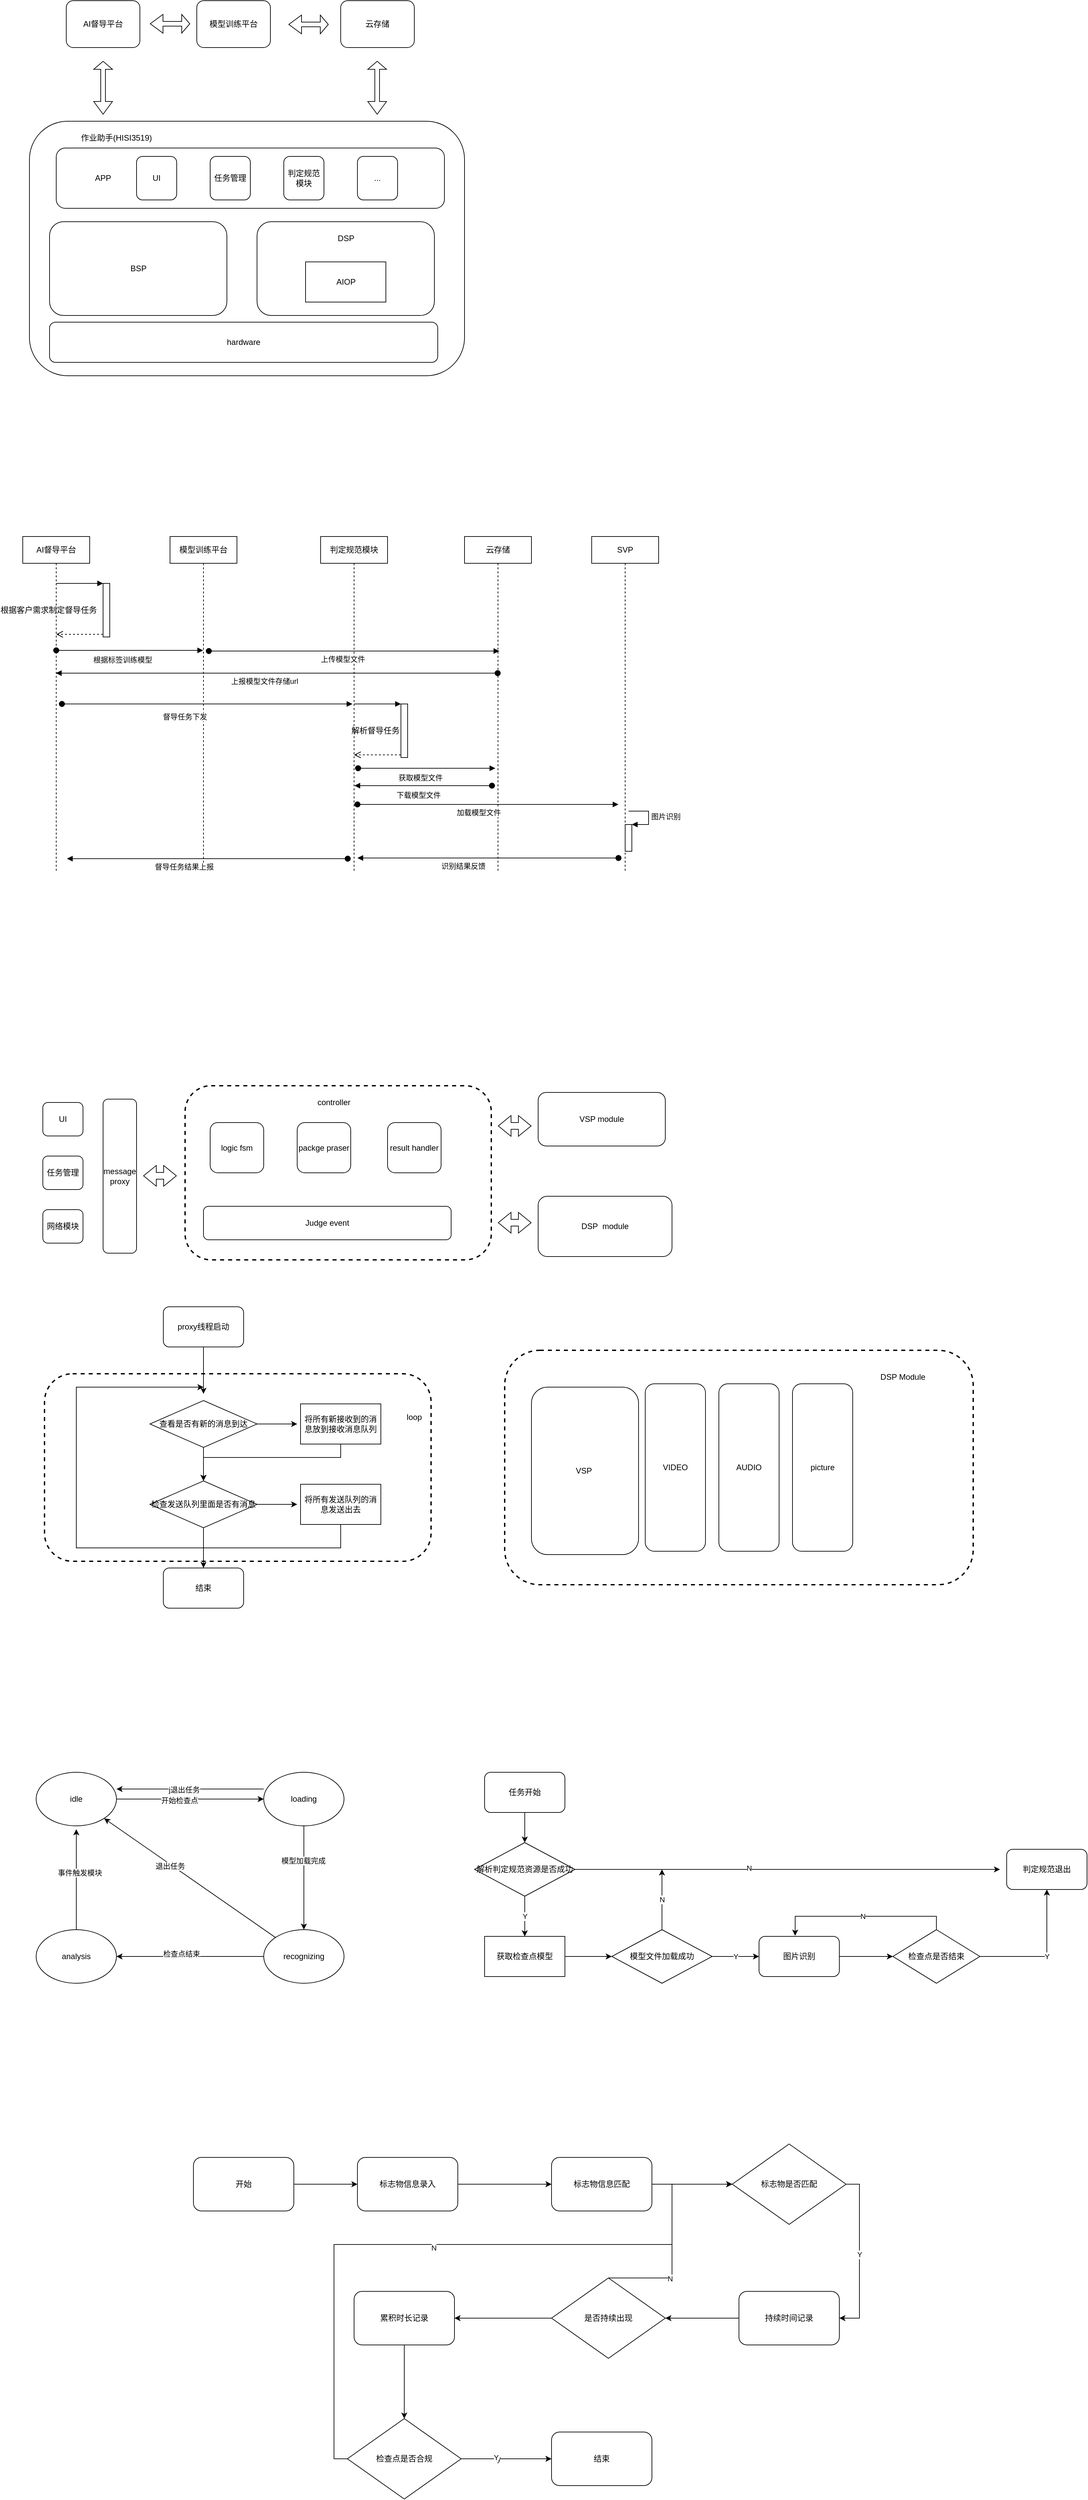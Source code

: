 <mxfile version="18.1.3" type="github">
  <diagram id="fn-jyYxjoKipabtAPzj0" name="第 1 页">
    <mxGraphModel dx="1422" dy="762" grid="1" gridSize="10" guides="1" tooltips="1" connect="1" arrows="1" fold="1" page="1" pageScale="1" pageWidth="1169" pageHeight="827" math="0" shadow="0">
      <root>
        <mxCell id="0" />
        <mxCell id="1" parent="0" />
        <mxCell id="VbN25BKWjVs0Nm1tcTar-116" value="" style="rounded=1;whiteSpace=wrap;html=1;dashed=1;strokeWidth=2;" parent="1" vertex="1">
          <mxGeometry x="122.5" y="2260" width="577.5" height="280" as="geometry" />
        </mxCell>
        <mxCell id="VbN25BKWjVs0Nm1tcTar-2" value="" style="rounded=1;whiteSpace=wrap;html=1;" parent="1" vertex="1">
          <mxGeometry x="100" y="390" width="650" height="380" as="geometry" />
        </mxCell>
        <mxCell id="VbN25BKWjVs0Nm1tcTar-3" value="AI督导平台" style="rounded=1;whiteSpace=wrap;html=1;" parent="1" vertex="1">
          <mxGeometry x="155" y="210" width="110" height="70" as="geometry" />
        </mxCell>
        <mxCell id="VbN25BKWjVs0Nm1tcTar-4" value="" style="rounded=1;whiteSpace=wrap;html=1;" parent="1" vertex="1">
          <mxGeometry x="140" y="430" width="580" height="90" as="geometry" />
        </mxCell>
        <mxCell id="VbN25BKWjVs0Nm1tcTar-5" value="hardware" style="rounded=1;whiteSpace=wrap;html=1;" parent="1" vertex="1">
          <mxGeometry x="130" y="690" width="580" height="60" as="geometry" />
        </mxCell>
        <mxCell id="VbN25BKWjVs0Nm1tcTar-7" value="&lt;br&gt;" style="rounded=1;whiteSpace=wrap;html=1;" parent="1" vertex="1">
          <mxGeometry x="440" y="540" width="265" height="140" as="geometry" />
        </mxCell>
        <mxCell id="VbN25BKWjVs0Nm1tcTar-8" value="作业助手(HISI3519)" style="text;html=1;strokeColor=none;fillColor=none;align=center;verticalAlign=middle;whiteSpace=wrap;rounded=0;" parent="1" vertex="1">
          <mxGeometry x="170" y="400" width="120" height="30" as="geometry" />
        </mxCell>
        <mxCell id="VbN25BKWjVs0Nm1tcTar-9" value="UI" style="rounded=1;whiteSpace=wrap;html=1;" parent="1" vertex="1">
          <mxGeometry x="260" y="442.5" width="60" height="65" as="geometry" />
        </mxCell>
        <mxCell id="VbN25BKWjVs0Nm1tcTar-10" value="APP" style="text;html=1;strokeColor=none;fillColor=none;align=center;verticalAlign=middle;whiteSpace=wrap;rounded=0;" parent="1" vertex="1">
          <mxGeometry x="150" y="460" width="120" height="30" as="geometry" />
        </mxCell>
        <mxCell id="VbN25BKWjVs0Nm1tcTar-11" value="DSP" style="text;html=1;strokeColor=none;fillColor=none;align=center;verticalAlign=middle;whiteSpace=wrap;rounded=0;" parent="1" vertex="1">
          <mxGeometry x="512.5" y="550" width="120" height="30" as="geometry" />
        </mxCell>
        <mxCell id="VbN25BKWjVs0Nm1tcTar-12" value="AIOP" style="rounded=0;whiteSpace=wrap;html=1;" parent="1" vertex="1">
          <mxGeometry x="512.5" y="600" width="120" height="60" as="geometry" />
        </mxCell>
        <mxCell id="VbN25BKWjVs0Nm1tcTar-19" value="" style="endArrow=classic;startArrow=classic;html=1;rounded=0;shape=flexArrow;width=7;endSize=3.67;" parent="1" edge="1">
          <mxGeometry width="50" height="50" relative="1" as="geometry">
            <mxPoint x="210" y="380" as="sourcePoint" />
            <mxPoint x="210" y="300" as="targetPoint" />
          </mxGeometry>
        </mxCell>
        <mxCell id="VbN25BKWjVs0Nm1tcTar-24" value="任务管理" style="rounded=1;whiteSpace=wrap;html=1;" parent="1" vertex="1">
          <mxGeometry x="370" y="442.5" width="60" height="65" as="geometry" />
        </mxCell>
        <mxCell id="VbN25BKWjVs0Nm1tcTar-25" value="判定规范模块" style="rounded=1;whiteSpace=wrap;html=1;" parent="1" vertex="1">
          <mxGeometry x="480" y="442.5" width="60" height="65" as="geometry" />
        </mxCell>
        <mxCell id="VbN25BKWjVs0Nm1tcTar-26" value="..." style="rounded=1;whiteSpace=wrap;html=1;" parent="1" vertex="1">
          <mxGeometry x="590" y="442.5" width="60" height="65" as="geometry" />
        </mxCell>
        <mxCell id="VbN25BKWjVs0Nm1tcTar-27" value="&lt;br&gt;" style="rounded=1;whiteSpace=wrap;html=1;" parent="1" vertex="1">
          <mxGeometry x="130" y="540" width="265" height="140" as="geometry" />
        </mxCell>
        <mxCell id="VbN25BKWjVs0Nm1tcTar-28" value="模型训练平台" style="rounded=1;whiteSpace=wrap;html=1;" parent="1" vertex="1">
          <mxGeometry x="350" y="210" width="110" height="70" as="geometry" />
        </mxCell>
        <mxCell id="VbN25BKWjVs0Nm1tcTar-29" value="云存储" style="rounded=1;whiteSpace=wrap;html=1;" parent="1" vertex="1">
          <mxGeometry x="565" y="210" width="110" height="70" as="geometry" />
        </mxCell>
        <mxCell id="VbN25BKWjVs0Nm1tcTar-30" value="" style="endArrow=classic;startArrow=classic;html=1;rounded=0;shape=flexArrow;width=7;endSize=3.67;" parent="1" edge="1">
          <mxGeometry width="50" height="50" relative="1" as="geometry">
            <mxPoint x="619.5" y="380" as="sourcePoint" />
            <mxPoint x="619.5" y="300" as="targetPoint" />
          </mxGeometry>
        </mxCell>
        <mxCell id="VbN25BKWjVs0Nm1tcTar-31" value="" style="endArrow=classic;startArrow=classic;html=1;rounded=0;shape=flexArrow;width=7;endSize=3.67;" parent="1" edge="1">
          <mxGeometry width="50" height="50" relative="1" as="geometry">
            <mxPoint x="280" y="244.5" as="sourcePoint" />
            <mxPoint x="340" y="244.5" as="targetPoint" />
          </mxGeometry>
        </mxCell>
        <mxCell id="VbN25BKWjVs0Nm1tcTar-32" value="" style="endArrow=classic;startArrow=classic;html=1;rounded=0;shape=flexArrow;width=7;endSize=3.67;" parent="1" edge="1">
          <mxGeometry width="50" height="50" relative="1" as="geometry">
            <mxPoint x="487" y="245.5" as="sourcePoint" />
            <mxPoint x="547" y="245.5" as="targetPoint" />
          </mxGeometry>
        </mxCell>
        <mxCell id="VbN25BKWjVs0Nm1tcTar-33" value="BSP" style="text;html=1;strokeColor=none;fillColor=none;align=center;verticalAlign=middle;whiteSpace=wrap;rounded=0;" parent="1" vertex="1">
          <mxGeometry x="202.5" y="595" width="120" height="30" as="geometry" />
        </mxCell>
        <mxCell id="VbN25BKWjVs0Nm1tcTar-37" value="AI督导平台" style="shape=umlLifeline;perimeter=lifelinePerimeter;whiteSpace=wrap;html=1;container=1;collapsible=0;recursiveResize=0;outlineConnect=0;" parent="1" vertex="1">
          <mxGeometry x="90" y="1010" width="100" height="500" as="geometry" />
        </mxCell>
        <mxCell id="VbN25BKWjVs0Nm1tcTar-38" value="模型训练平台" style="shape=umlLifeline;perimeter=lifelinePerimeter;whiteSpace=wrap;html=1;container=1;collapsible=0;recursiveResize=0;outlineConnect=0;" parent="1" vertex="1">
          <mxGeometry x="310" y="1010" width="100" height="500" as="geometry" />
        </mxCell>
        <mxCell id="VbN25BKWjVs0Nm1tcTar-39" value="判定规范模块" style="shape=umlLifeline;perimeter=lifelinePerimeter;whiteSpace=wrap;html=1;container=1;collapsible=0;recursiveResize=0;outlineConnect=0;" parent="1" vertex="1">
          <mxGeometry x="535" y="1010" width="100" height="500" as="geometry" />
        </mxCell>
        <mxCell id="VbN25BKWjVs0Nm1tcTar-40" value="云存储" style="shape=umlLifeline;perimeter=lifelinePerimeter;whiteSpace=wrap;html=1;container=1;collapsible=0;recursiveResize=0;outlineConnect=0;" parent="1" vertex="1">
          <mxGeometry x="750" y="1010" width="100" height="500" as="geometry" />
        </mxCell>
        <mxCell id="VbN25BKWjVs0Nm1tcTar-41" value="" style="html=1;verticalAlign=bottom;startArrow=oval;startFill=1;endArrow=block;startSize=8;rounded=0;" parent="1" source="VbN25BKWjVs0Nm1tcTar-37" target="VbN25BKWjVs0Nm1tcTar-38" edge="1">
          <mxGeometry x="0.184" y="-40" width="60" relative="1" as="geometry">
            <mxPoint x="140" y="1080" as="sourcePoint" />
            <mxPoint x="200" y="1080" as="targetPoint" />
            <Array as="points">
              <mxPoint x="250" y="1180" />
            </Array>
            <mxPoint as="offset" />
          </mxGeometry>
        </mxCell>
        <mxCell id="VbN25BKWjVs0Nm1tcTar-42" value="根据标签训练模型" style="edgeLabel;html=1;align=center;verticalAlign=middle;resizable=0;points=[];" parent="VbN25BKWjVs0Nm1tcTar-41" vertex="1" connectable="0">
          <mxGeometry x="-0.134" relative="1" as="geometry">
            <mxPoint x="4" y="14" as="offset" />
          </mxGeometry>
        </mxCell>
        <mxCell id="VbN25BKWjVs0Nm1tcTar-50" value="根据客户需求制定督导任务&amp;nbsp; &amp;nbsp; &amp;nbsp; &amp;nbsp; &amp;nbsp; &amp;nbsp; &amp;nbsp; &amp;nbsp; &amp;nbsp; &amp;nbsp; &amp;nbsp; &amp;nbsp; &amp;nbsp; &amp;nbsp; &amp;nbsp; &amp;nbsp; &amp;nbsp; &amp;nbsp; &amp;nbsp; &amp;nbsp; &amp;nbsp; &amp;nbsp; &amp;nbsp; &amp;nbsp; &amp;nbsp; &amp;nbsp;&amp;nbsp;" style="html=1;points=[];perimeter=orthogonalPerimeter;" parent="1" vertex="1">
          <mxGeometry x="210" y="1080" width="10" height="80" as="geometry" />
        </mxCell>
        <mxCell id="VbN25BKWjVs0Nm1tcTar-51" value="" style="html=1;verticalAlign=bottom;endArrow=block;entryX=0;entryY=0;rounded=0;" parent="1" target="VbN25BKWjVs0Nm1tcTar-50" edge="1">
          <mxGeometry relative="1" as="geometry">
            <mxPoint x="140" y="1080" as="sourcePoint" />
          </mxGeometry>
        </mxCell>
        <mxCell id="VbN25BKWjVs0Nm1tcTar-52" value="" style="html=1;verticalAlign=bottom;endArrow=open;dashed=1;endSize=8;exitX=0;exitY=0.95;rounded=0;" parent="1" source="VbN25BKWjVs0Nm1tcTar-50" edge="1">
          <mxGeometry x="-0.143" y="-26" relative="1" as="geometry">
            <mxPoint x="140" y="1156" as="targetPoint" />
            <mxPoint as="offset" />
          </mxGeometry>
        </mxCell>
        <mxCell id="VbN25BKWjVs0Nm1tcTar-53" value="" style="html=1;verticalAlign=bottom;startArrow=oval;startFill=1;endArrow=block;startSize=8;rounded=0;" parent="1" edge="1">
          <mxGeometry x="0.184" y="-40" width="60" relative="1" as="geometry">
            <mxPoint x="368" y="1181" as="sourcePoint" />
            <mxPoint x="802" y="1181" as="targetPoint" />
            <Array as="points">
              <mxPoint x="478.5" y="1181" />
            </Array>
            <mxPoint as="offset" />
          </mxGeometry>
        </mxCell>
        <mxCell id="VbN25BKWjVs0Nm1tcTar-55" value="上传模型文件" style="edgeLabel;html=1;align=center;verticalAlign=middle;resizable=0;points=[];" parent="VbN25BKWjVs0Nm1tcTar-53" vertex="1" connectable="0">
          <mxGeometry x="-0.134" relative="1" as="geometry">
            <mxPoint x="12" y="12" as="offset" />
          </mxGeometry>
        </mxCell>
        <mxCell id="VbN25BKWjVs0Nm1tcTar-57" value="" style="html=1;verticalAlign=bottom;startArrow=oval;startFill=1;endArrow=block;startSize=8;rounded=0;" parent="1" edge="1">
          <mxGeometry x="0.184" y="-40" width="60" relative="1" as="geometry">
            <mxPoint x="799.5" y="1214" as="sourcePoint" />
            <mxPoint x="139.5" y="1214" as="targetPoint" />
            <Array as="points">
              <mxPoint x="386.5" y="1214" />
            </Array>
            <mxPoint as="offset" />
          </mxGeometry>
        </mxCell>
        <mxCell id="VbN25BKWjVs0Nm1tcTar-60" value="上报模型文件存储url" style="edgeLabel;html=1;align=center;verticalAlign=middle;resizable=0;points=[];" parent="VbN25BKWjVs0Nm1tcTar-57" vertex="1" connectable="0">
          <mxGeometry x="-0.134" relative="1" as="geometry">
            <mxPoint x="-63" y="12" as="offset" />
          </mxGeometry>
        </mxCell>
        <mxCell id="VbN25BKWjVs0Nm1tcTar-61" value="" style="html=1;verticalAlign=bottom;startArrow=oval;startFill=1;endArrow=block;startSize=8;rounded=0;" parent="1" edge="1">
          <mxGeometry x="0.184" y="-40" width="60" relative="1" as="geometry">
            <mxPoint x="148.5" y="1260" as="sourcePoint" />
            <mxPoint x="582.5" y="1260" as="targetPoint" />
            <Array as="points">
              <mxPoint x="259" y="1260" />
            </Array>
            <mxPoint as="offset" />
          </mxGeometry>
        </mxCell>
        <mxCell id="VbN25BKWjVs0Nm1tcTar-62" value="督导任务下发" style="edgeLabel;html=1;align=center;verticalAlign=middle;resizable=0;points=[];" parent="VbN25BKWjVs0Nm1tcTar-61" vertex="1" connectable="0">
          <mxGeometry x="-0.134" relative="1" as="geometry">
            <mxPoint x="-5" y="19" as="offset" />
          </mxGeometry>
        </mxCell>
        <mxCell id="VbN25BKWjVs0Nm1tcTar-69" value="解析督导任务&amp;nbsp; &amp;nbsp; &amp;nbsp; &amp;nbsp; &amp;nbsp; &amp;nbsp; &amp;nbsp; &amp;nbsp; &amp;nbsp; &amp;nbsp; &amp;nbsp; &amp;nbsp; &amp;nbsp;&amp;nbsp;" style="html=1;points=[];perimeter=orthogonalPerimeter;" parent="1" vertex="1">
          <mxGeometry x="655" y="1260" width="10" height="80" as="geometry" />
        </mxCell>
        <mxCell id="VbN25BKWjVs0Nm1tcTar-70" value="" style="html=1;verticalAlign=bottom;endArrow=block;entryX=0;entryY=0;rounded=0;" parent="1" target="VbN25BKWjVs0Nm1tcTar-69" edge="1">
          <mxGeometry relative="1" as="geometry">
            <mxPoint x="585" y="1260" as="sourcePoint" />
          </mxGeometry>
        </mxCell>
        <mxCell id="VbN25BKWjVs0Nm1tcTar-71" value="" style="html=1;verticalAlign=bottom;endArrow=open;dashed=1;endSize=8;exitX=0;exitY=0.95;rounded=0;" parent="1" source="VbN25BKWjVs0Nm1tcTar-69" edge="1">
          <mxGeometry x="-0.143" y="-26" relative="1" as="geometry">
            <mxPoint x="585" y="1336" as="targetPoint" />
            <mxPoint as="offset" />
          </mxGeometry>
        </mxCell>
        <mxCell id="VbN25BKWjVs0Nm1tcTar-72" value="" style="html=1;verticalAlign=bottom;startArrow=oval;startFill=1;endArrow=block;startSize=8;rounded=0;" parent="1" edge="1">
          <mxGeometry x="0.184" y="-40" width="60" relative="1" as="geometry">
            <mxPoint x="591" y="1356" as="sourcePoint" />
            <mxPoint x="796" y="1356" as="targetPoint" />
            <Array as="points">
              <mxPoint x="701.5" y="1356" />
            </Array>
            <mxPoint as="offset" />
          </mxGeometry>
        </mxCell>
        <mxCell id="VbN25BKWjVs0Nm1tcTar-73" value="获取模型文件" style="edgeLabel;html=1;align=center;verticalAlign=middle;resizable=0;points=[];" parent="VbN25BKWjVs0Nm1tcTar-72" vertex="1" connectable="0">
          <mxGeometry x="-0.134" relative="1" as="geometry">
            <mxPoint x="4" y="14" as="offset" />
          </mxGeometry>
        </mxCell>
        <mxCell id="VbN25BKWjVs0Nm1tcTar-74" value="SVP" style="shape=umlLifeline;perimeter=lifelinePerimeter;whiteSpace=wrap;html=1;container=1;collapsible=0;recursiveResize=0;outlineConnect=0;" parent="1" vertex="1">
          <mxGeometry x="940" y="1010" width="100" height="500" as="geometry" />
        </mxCell>
        <mxCell id="VbN25BKWjVs0Nm1tcTar-79" value="" style="html=1;points=[];perimeter=orthogonalPerimeter;" parent="VbN25BKWjVs0Nm1tcTar-74" vertex="1">
          <mxGeometry x="50" y="430" width="10" height="40" as="geometry" />
        </mxCell>
        <mxCell id="VbN25BKWjVs0Nm1tcTar-80" value="图片识别" style="edgeStyle=orthogonalEdgeStyle;html=1;align=left;spacingLeft=2;endArrow=block;rounded=0;entryX=1;entryY=0;" parent="VbN25BKWjVs0Nm1tcTar-74" target="VbN25BKWjVs0Nm1tcTar-79" edge="1">
          <mxGeometry relative="1" as="geometry">
            <mxPoint x="55" y="410" as="sourcePoint" />
            <Array as="points">
              <mxPoint x="85" y="410" />
            </Array>
          </mxGeometry>
        </mxCell>
        <mxCell id="VbN25BKWjVs0Nm1tcTar-75" value="" style="html=1;verticalAlign=bottom;startArrow=oval;startFill=1;endArrow=block;startSize=8;rounded=0;" parent="1" edge="1">
          <mxGeometry x="0.184" y="-40" width="60" relative="1" as="geometry">
            <mxPoint x="791" y="1382" as="sourcePoint" />
            <mxPoint x="585.5" y="1382" as="targetPoint" />
            <Array as="points">
              <mxPoint x="705.5" y="1382" />
            </Array>
            <mxPoint as="offset" />
          </mxGeometry>
        </mxCell>
        <mxCell id="VbN25BKWjVs0Nm1tcTar-76" value="下载模型文件" style="edgeLabel;html=1;align=center;verticalAlign=middle;resizable=0;points=[];" parent="VbN25BKWjVs0Nm1tcTar-75" vertex="1" connectable="0">
          <mxGeometry x="-0.134" relative="1" as="geometry">
            <mxPoint x="-21" y="14" as="offset" />
          </mxGeometry>
        </mxCell>
        <mxCell id="VbN25BKWjVs0Nm1tcTar-77" value="" style="html=1;verticalAlign=bottom;startArrow=oval;startFill=1;endArrow=block;startSize=8;rounded=0;" parent="1" edge="1">
          <mxGeometry x="0.184" y="-40" width="60" relative="1" as="geometry">
            <mxPoint x="590" y="1410" as="sourcePoint" />
            <mxPoint x="980" y="1410" as="targetPoint" />
            <Array as="points">
              <mxPoint x="700.5" y="1410" />
            </Array>
            <mxPoint as="offset" />
          </mxGeometry>
        </mxCell>
        <mxCell id="VbN25BKWjVs0Nm1tcTar-78" value="加载模型文件" style="edgeLabel;html=1;align=center;verticalAlign=middle;resizable=0;points=[];" parent="VbN25BKWjVs0Nm1tcTar-77" vertex="1" connectable="0">
          <mxGeometry x="-0.134" relative="1" as="geometry">
            <mxPoint x="12" y="12" as="offset" />
          </mxGeometry>
        </mxCell>
        <mxCell id="VbN25BKWjVs0Nm1tcTar-81" value="" style="html=1;verticalAlign=bottom;startArrow=oval;startFill=1;endArrow=block;startSize=8;rounded=0;" parent="1" edge="1">
          <mxGeometry x="0.184" y="-40" width="60" relative="1" as="geometry">
            <mxPoint x="980" y="1490" as="sourcePoint" />
            <mxPoint x="590" y="1490" as="targetPoint" />
            <Array as="points" />
            <mxPoint as="offset" />
          </mxGeometry>
        </mxCell>
        <mxCell id="VbN25BKWjVs0Nm1tcTar-82" value="识别结果反馈" style="edgeLabel;html=1;align=center;verticalAlign=middle;resizable=0;points=[];" parent="VbN25BKWjVs0Nm1tcTar-81" vertex="1" connectable="0">
          <mxGeometry x="-0.134" relative="1" as="geometry">
            <mxPoint x="-63" y="12" as="offset" />
          </mxGeometry>
        </mxCell>
        <mxCell id="VbN25BKWjVs0Nm1tcTar-83" value="" style="html=1;verticalAlign=bottom;startArrow=oval;startFill=1;endArrow=block;startSize=8;rounded=0;" parent="1" edge="1">
          <mxGeometry x="0.184" y="-40" width="60" relative="1" as="geometry">
            <mxPoint x="575.5" y="1491" as="sourcePoint" />
            <mxPoint x="156" y="1491" as="targetPoint" />
            <Array as="points" />
            <mxPoint as="offset" />
          </mxGeometry>
        </mxCell>
        <mxCell id="VbN25BKWjVs0Nm1tcTar-84" value="督导任务结果上报" style="edgeLabel;html=1;align=center;verticalAlign=middle;resizable=0;points=[];" parent="VbN25BKWjVs0Nm1tcTar-83" vertex="1" connectable="0">
          <mxGeometry x="-0.134" relative="1" as="geometry">
            <mxPoint x="-63" y="12" as="offset" />
          </mxGeometry>
        </mxCell>
        <mxCell id="VbN25BKWjVs0Nm1tcTar-86" value="" style="rounded=1;whiteSpace=wrap;html=1;dashed=1;strokeWidth=2;" parent="1" vertex="1">
          <mxGeometry x="332.5" y="1830" width="457.5" height="260" as="geometry" />
        </mxCell>
        <mxCell id="VbN25BKWjVs0Nm1tcTar-87" value="VSP module" style="rounded=1;whiteSpace=wrap;html=1;" parent="1" vertex="1">
          <mxGeometry x="860" y="1840" width="190" height="80" as="geometry" />
        </mxCell>
        <mxCell id="VbN25BKWjVs0Nm1tcTar-88" value="DSP&amp;nbsp; module" style="rounded=1;whiteSpace=wrap;html=1;" parent="1" vertex="1">
          <mxGeometry x="860" y="1995" width="200" height="90" as="geometry" />
        </mxCell>
        <mxCell id="VbN25BKWjVs0Nm1tcTar-90" value="UI" style="rounded=1;whiteSpace=wrap;html=1;" parent="1" vertex="1">
          <mxGeometry x="120" y="1855" width="60" height="50" as="geometry" />
        </mxCell>
        <mxCell id="VbN25BKWjVs0Nm1tcTar-91" value="任务管理" style="rounded=1;whiteSpace=wrap;html=1;" parent="1" vertex="1">
          <mxGeometry x="120" y="1935" width="60" height="50" as="geometry" />
        </mxCell>
        <mxCell id="VbN25BKWjVs0Nm1tcTar-92" value="网络模块" style="rounded=1;whiteSpace=wrap;html=1;" parent="1" vertex="1">
          <mxGeometry x="120" y="2015" width="60" height="50" as="geometry" />
        </mxCell>
        <mxCell id="VbN25BKWjVs0Nm1tcTar-93" value="message proxy" style="rounded=1;whiteSpace=wrap;html=1;" parent="1" vertex="1">
          <mxGeometry x="210" y="1850" width="50" height="230" as="geometry" />
        </mxCell>
        <mxCell id="VbN25BKWjVs0Nm1tcTar-94" value="controller" style="text;html=1;strokeColor=none;fillColor=none;align=center;verticalAlign=middle;whiteSpace=wrap;rounded=0;dashed=1;" parent="1" vertex="1">
          <mxGeometry x="525" y="1840" width="60" height="30" as="geometry" />
        </mxCell>
        <mxCell id="VbN25BKWjVs0Nm1tcTar-95" value="logic fsm" style="rounded=1;whiteSpace=wrap;html=1;" parent="1" vertex="1">
          <mxGeometry x="370" y="1885" width="80" height="75" as="geometry" />
        </mxCell>
        <mxCell id="VbN25BKWjVs0Nm1tcTar-98" value="Judge event" style="rounded=1;whiteSpace=wrap;html=1;" parent="1" vertex="1">
          <mxGeometry x="360" y="2010" width="370" height="50" as="geometry" />
        </mxCell>
        <mxCell id="VbN25BKWjVs0Nm1tcTar-99" value="packge praser" style="rounded=1;whiteSpace=wrap;html=1;" parent="1" vertex="1">
          <mxGeometry x="500" y="1885" width="80" height="75" as="geometry" />
        </mxCell>
        <mxCell id="VbN25BKWjVs0Nm1tcTar-100" value="result handler" style="rounded=1;whiteSpace=wrap;html=1;" parent="1" vertex="1">
          <mxGeometry x="635" y="1885" width="80" height="75" as="geometry" />
        </mxCell>
        <mxCell id="VbN25BKWjVs0Nm1tcTar-104" value="" style="shape=flexArrow;endArrow=classic;startArrow=classic;html=1;rounded=0;" parent="1" edge="1">
          <mxGeometry width="100" height="100" relative="1" as="geometry">
            <mxPoint x="270" y="1964.5" as="sourcePoint" />
            <mxPoint x="320" y="1964.5" as="targetPoint" />
          </mxGeometry>
        </mxCell>
        <mxCell id="VbN25BKWjVs0Nm1tcTar-105" value="" style="shape=flexArrow;endArrow=classic;startArrow=classic;html=1;rounded=0;" parent="1" edge="1">
          <mxGeometry width="100" height="100" relative="1" as="geometry">
            <mxPoint x="800" y="1890" as="sourcePoint" />
            <mxPoint x="850" y="1890" as="targetPoint" />
          </mxGeometry>
        </mxCell>
        <mxCell id="VbN25BKWjVs0Nm1tcTar-107" value="" style="shape=flexArrow;endArrow=classic;startArrow=classic;html=1;rounded=0;" parent="1" edge="1">
          <mxGeometry width="100" height="100" relative="1" as="geometry">
            <mxPoint x="800" y="2034.5" as="sourcePoint" />
            <mxPoint x="850" y="2034.5" as="targetPoint" />
          </mxGeometry>
        </mxCell>
        <mxCell id="VbN25BKWjVs0Nm1tcTar-119" style="edgeStyle=orthogonalEdgeStyle;rounded=0;orthogonalLoop=1;jettySize=auto;html=1;exitX=0.5;exitY=1;exitDx=0;exitDy=0;" parent="1" source="VbN25BKWjVs0Nm1tcTar-110" edge="1">
          <mxGeometry relative="1" as="geometry">
            <mxPoint x="360" y="2290" as="targetPoint" />
          </mxGeometry>
        </mxCell>
        <mxCell id="VbN25BKWjVs0Nm1tcTar-110" value="proxy线程启动" style="rounded=1;whiteSpace=wrap;html=1;strokeWidth=1;" parent="1" vertex="1">
          <mxGeometry x="300" y="2160" width="120" height="60" as="geometry" />
        </mxCell>
        <mxCell id="VbN25BKWjVs0Nm1tcTar-121" style="edgeStyle=orthogonalEdgeStyle;rounded=0;orthogonalLoop=1;jettySize=auto;html=1;entryX=0.5;entryY=0;entryDx=0;entryDy=0;" parent="1" source="VbN25BKWjVs0Nm1tcTar-111" target="VbN25BKWjVs0Nm1tcTar-114" edge="1">
          <mxGeometry relative="1" as="geometry" />
        </mxCell>
        <mxCell id="VbN25BKWjVs0Nm1tcTar-122" style="edgeStyle=orthogonalEdgeStyle;rounded=0;orthogonalLoop=1;jettySize=auto;html=1;exitX=1;exitY=0.5;exitDx=0;exitDy=0;" parent="1" source="VbN25BKWjVs0Nm1tcTar-111" edge="1">
          <mxGeometry relative="1" as="geometry">
            <mxPoint x="500" y="2335" as="targetPoint" />
          </mxGeometry>
        </mxCell>
        <mxCell id="VbN25BKWjVs0Nm1tcTar-111" value="查看是否有新的消息到达" style="rhombus;whiteSpace=wrap;html=1;strokeWidth=1;" parent="1" vertex="1">
          <mxGeometry x="280" y="2300" width="160" height="70" as="geometry" />
        </mxCell>
        <mxCell id="VbN25BKWjVs0Nm1tcTar-125" style="edgeStyle=orthogonalEdgeStyle;rounded=0;orthogonalLoop=1;jettySize=auto;html=1;exitX=0.5;exitY=1;exitDx=0;exitDy=0;" parent="1" source="VbN25BKWjVs0Nm1tcTar-112" edge="1">
          <mxGeometry relative="1" as="geometry">
            <mxPoint x="360" y="2420" as="targetPoint" />
            <Array as="points">
              <mxPoint x="565" y="2385" />
              <mxPoint x="360" y="2385" />
            </Array>
          </mxGeometry>
        </mxCell>
        <mxCell id="VbN25BKWjVs0Nm1tcTar-112" value="将所有新接收到的消息放到接收消息队列" style="rounded=0;whiteSpace=wrap;html=1;strokeWidth=1;" parent="1" vertex="1">
          <mxGeometry x="505" y="2305" width="120" height="60" as="geometry" />
        </mxCell>
        <mxCell id="VbN25BKWjVs0Nm1tcTar-123" style="edgeStyle=orthogonalEdgeStyle;rounded=0;orthogonalLoop=1;jettySize=auto;html=1;exitX=1;exitY=0.5;exitDx=0;exitDy=0;" parent="1" source="VbN25BKWjVs0Nm1tcTar-114" edge="1">
          <mxGeometry relative="1" as="geometry">
            <mxPoint x="500" y="2455" as="targetPoint" />
          </mxGeometry>
        </mxCell>
        <mxCell id="VbN25BKWjVs0Nm1tcTar-128" style="edgeStyle=orthogonalEdgeStyle;rounded=0;orthogonalLoop=1;jettySize=auto;html=1;exitX=0.5;exitY=1;exitDx=0;exitDy=0;" parent="1" source="VbN25BKWjVs0Nm1tcTar-114" edge="1">
          <mxGeometry relative="1" as="geometry">
            <mxPoint x="360" y="2280" as="targetPoint" />
            <Array as="points">
              <mxPoint x="360" y="2520" />
              <mxPoint x="170" y="2520" />
              <mxPoint x="170" y="2280" />
            </Array>
          </mxGeometry>
        </mxCell>
        <mxCell id="VbN25BKWjVs0Nm1tcTar-114" value="检查发送队列里面是否有消息" style="rhombus;whiteSpace=wrap;html=1;strokeWidth=1;" parent="1" vertex="1">
          <mxGeometry x="280" y="2420" width="160" height="70" as="geometry" />
        </mxCell>
        <mxCell id="VbN25BKWjVs0Nm1tcTar-127" style="edgeStyle=orthogonalEdgeStyle;rounded=0;orthogonalLoop=1;jettySize=auto;html=1;exitX=0.5;exitY=1;exitDx=0;exitDy=0;" parent="1" source="VbN25BKWjVs0Nm1tcTar-115" edge="1">
          <mxGeometry relative="1" as="geometry">
            <mxPoint x="360" y="2550" as="targetPoint" />
            <Array as="points">
              <mxPoint x="565" y="2520" />
              <mxPoint x="360" y="2520" />
            </Array>
          </mxGeometry>
        </mxCell>
        <mxCell id="VbN25BKWjVs0Nm1tcTar-115" value="将所有发送队列的消息发送出去" style="rounded=0;whiteSpace=wrap;html=1;strokeWidth=1;" parent="1" vertex="1">
          <mxGeometry x="505" y="2425" width="120" height="60" as="geometry" />
        </mxCell>
        <mxCell id="VbN25BKWjVs0Nm1tcTar-117" value="loop" style="text;html=1;strokeColor=none;fillColor=none;align=center;verticalAlign=middle;whiteSpace=wrap;rounded=0;" parent="1" vertex="1">
          <mxGeometry x="645" y="2310" width="60" height="30" as="geometry" />
        </mxCell>
        <mxCell id="VbN25BKWjVs0Nm1tcTar-129" value="结束" style="rounded=1;whiteSpace=wrap;html=1;strokeWidth=1;" parent="1" vertex="1">
          <mxGeometry x="300" y="2550" width="120" height="60" as="geometry" />
        </mxCell>
        <mxCell id="VbN25BKWjVs0Nm1tcTar-144" style="rounded=0;orthogonalLoop=1;jettySize=auto;html=1;exitX=1;exitY=0.5;exitDx=0;exitDy=0;entryX=0;entryY=0.5;entryDx=0;entryDy=0;elbow=vertical;" parent="1" source="VbN25BKWjVs0Nm1tcTar-130" target="VbN25BKWjVs0Nm1tcTar-131" edge="1">
          <mxGeometry relative="1" as="geometry" />
        </mxCell>
        <mxCell id="VbN25BKWjVs0Nm1tcTar-145" value="开始检查点" style="edgeLabel;html=1;align=center;verticalAlign=middle;resizable=0;points=[];" parent="VbN25BKWjVs0Nm1tcTar-144" vertex="1" connectable="0">
          <mxGeometry x="-0.145" y="-2" relative="1" as="geometry">
            <mxPoint as="offset" />
          </mxGeometry>
        </mxCell>
        <mxCell id="VbN25BKWjVs0Nm1tcTar-130" value="idle" style="ellipse;whiteSpace=wrap;html=1;strokeWidth=1;" parent="1" vertex="1">
          <mxGeometry x="110" y="2855" width="120" height="80" as="geometry" />
        </mxCell>
        <mxCell id="VbN25BKWjVs0Nm1tcTar-141" style="edgeStyle=orthogonalEdgeStyle;curved=1;rounded=0;orthogonalLoop=1;jettySize=auto;html=1;exitX=0.5;exitY=1;exitDx=0;exitDy=0;entryX=0.5;entryY=0;entryDx=0;entryDy=0;elbow=vertical;" parent="1" source="VbN25BKWjVs0Nm1tcTar-131" target="VbN25BKWjVs0Nm1tcTar-132" edge="1">
          <mxGeometry relative="1" as="geometry">
            <Array as="points">
              <mxPoint x="510" y="3010" />
              <mxPoint x="510" y="3010" />
            </Array>
          </mxGeometry>
        </mxCell>
        <mxCell id="VbN25BKWjVs0Nm1tcTar-146" value="模型加载完成" style="edgeLabel;html=1;align=center;verticalAlign=middle;resizable=0;points=[];" parent="VbN25BKWjVs0Nm1tcTar-141" vertex="1" connectable="0">
          <mxGeometry x="-0.329" y="-1" relative="1" as="geometry">
            <mxPoint as="offset" />
          </mxGeometry>
        </mxCell>
        <mxCell id="VbN25BKWjVs0Nm1tcTar-149" style="rounded=0;orthogonalLoop=1;jettySize=auto;html=1;exitX=0;exitY=0.313;exitDx=0;exitDy=0;entryX=1;entryY=0.313;entryDx=0;entryDy=0;elbow=vertical;entryPerimeter=0;exitPerimeter=0;" parent="1" edge="1">
          <mxGeometry relative="1" as="geometry">
            <mxPoint x="450" y="2880.04" as="sourcePoint" />
            <mxPoint x="230" y="2880.04" as="targetPoint" />
            <Array as="points">
              <mxPoint x="380" y="2880" />
            </Array>
          </mxGeometry>
        </mxCell>
        <mxCell id="VbN25BKWjVs0Nm1tcTar-150" value="j退出任务" style="edgeLabel;html=1;align=center;verticalAlign=middle;resizable=0;points=[];" parent="VbN25BKWjVs0Nm1tcTar-149" vertex="1" connectable="0">
          <mxGeometry x="0.082" y="1" relative="1" as="geometry">
            <mxPoint as="offset" />
          </mxGeometry>
        </mxCell>
        <mxCell id="VbN25BKWjVs0Nm1tcTar-131" value="loading" style="ellipse;whiteSpace=wrap;html=1;strokeWidth=1;" parent="1" vertex="1">
          <mxGeometry x="450" y="2855" width="120" height="80" as="geometry" />
        </mxCell>
        <mxCell id="VbN25BKWjVs0Nm1tcTar-142" style="edgeStyle=orthogonalEdgeStyle;curved=1;rounded=0;orthogonalLoop=1;jettySize=auto;html=1;exitX=0;exitY=0.5;exitDx=0;exitDy=0;entryX=1;entryY=0.5;entryDx=0;entryDy=0;elbow=vertical;" parent="1" source="VbN25BKWjVs0Nm1tcTar-132" target="VbN25BKWjVs0Nm1tcTar-133" edge="1">
          <mxGeometry relative="1" as="geometry" />
        </mxCell>
        <mxCell id="VbN25BKWjVs0Nm1tcTar-147" value="检查点结束" style="edgeLabel;html=1;align=center;verticalAlign=middle;resizable=0;points=[];" parent="VbN25BKWjVs0Nm1tcTar-142" vertex="1" connectable="0">
          <mxGeometry x="0.118" y="-4" relative="1" as="geometry">
            <mxPoint as="offset" />
          </mxGeometry>
        </mxCell>
        <mxCell id="VbN25BKWjVs0Nm1tcTar-151" style="edgeStyle=none;rounded=0;orthogonalLoop=1;jettySize=auto;html=1;exitX=0;exitY=0;exitDx=0;exitDy=0;elbow=vertical;" parent="1" source="VbN25BKWjVs0Nm1tcTar-132" target="VbN25BKWjVs0Nm1tcTar-130" edge="1">
          <mxGeometry relative="1" as="geometry" />
        </mxCell>
        <mxCell id="VbN25BKWjVs0Nm1tcTar-152" value="退出任务" style="edgeLabel;html=1;align=center;verticalAlign=middle;resizable=0;points=[];" parent="VbN25BKWjVs0Nm1tcTar-151" vertex="1" connectable="0">
          <mxGeometry x="0.221" y="2" relative="1" as="geometry">
            <mxPoint as="offset" />
          </mxGeometry>
        </mxCell>
        <mxCell id="VbN25BKWjVs0Nm1tcTar-132" value="recognizing" style="ellipse;whiteSpace=wrap;html=1;strokeWidth=1;" parent="1" vertex="1">
          <mxGeometry x="450" y="3090" width="120" height="80" as="geometry" />
        </mxCell>
        <mxCell id="VbN25BKWjVs0Nm1tcTar-143" style="edgeStyle=orthogonalEdgeStyle;curved=1;rounded=0;orthogonalLoop=1;jettySize=auto;html=1;exitX=0.5;exitY=0;exitDx=0;exitDy=0;elbow=vertical;" parent="1" source="VbN25BKWjVs0Nm1tcTar-133" edge="1">
          <mxGeometry relative="1" as="geometry">
            <mxPoint x="170" y="2940" as="targetPoint" />
            <Array as="points">
              <mxPoint x="170" y="3010" />
              <mxPoint x="170" y="3010" />
            </Array>
          </mxGeometry>
        </mxCell>
        <mxCell id="VbN25BKWjVs0Nm1tcTar-148" value="事件触发模块" style="edgeLabel;html=1;align=center;verticalAlign=middle;resizable=0;points=[];" parent="VbN25BKWjVs0Nm1tcTar-143" vertex="1" connectable="0">
          <mxGeometry x="0.133" y="-5" relative="1" as="geometry">
            <mxPoint as="offset" />
          </mxGeometry>
        </mxCell>
        <mxCell id="VbN25BKWjVs0Nm1tcTar-133" value="analysis" style="ellipse;whiteSpace=wrap;html=1;strokeWidth=1;" parent="1" vertex="1">
          <mxGeometry x="110" y="3090" width="120" height="80" as="geometry" />
        </mxCell>
        <mxCell id="VbN25BKWjVs0Nm1tcTar-155" style="edgeStyle=none;rounded=0;orthogonalLoop=1;jettySize=auto;html=1;exitX=0.5;exitY=1;exitDx=0;exitDy=0;entryX=0.5;entryY=0;entryDx=0;entryDy=0;elbow=vertical;" parent="1" source="VbN25BKWjVs0Nm1tcTar-153" target="VbN25BKWjVs0Nm1tcTar-154" edge="1">
          <mxGeometry relative="1" as="geometry" />
        </mxCell>
        <mxCell id="VbN25BKWjVs0Nm1tcTar-153" value="任务开始" style="rounded=1;whiteSpace=wrap;html=1;strokeWidth=1;" parent="1" vertex="1">
          <mxGeometry x="780" y="2855" width="120" height="60" as="geometry" />
        </mxCell>
        <mxCell id="VbN25BKWjVs0Nm1tcTar-158" value="Y" style="edgeStyle=none;rounded=0;orthogonalLoop=1;jettySize=auto;html=1;exitX=0.5;exitY=1;exitDx=0;exitDy=0;entryX=0.5;entryY=0;entryDx=0;entryDy=0;elbow=vertical;" parent="1" source="VbN25BKWjVs0Nm1tcTar-154" target="VbN25BKWjVs0Nm1tcTar-157" edge="1">
          <mxGeometry relative="1" as="geometry" />
        </mxCell>
        <mxCell id="VbN25BKWjVs0Nm1tcTar-168" style="edgeStyle=orthogonalEdgeStyle;rounded=0;orthogonalLoop=1;jettySize=auto;html=1;exitX=1;exitY=0.5;exitDx=0;exitDy=0;elbow=vertical;" parent="1" source="VbN25BKWjVs0Nm1tcTar-154" edge="1">
          <mxGeometry relative="1" as="geometry">
            <mxPoint x="1550" y="3000" as="targetPoint" />
          </mxGeometry>
        </mxCell>
        <mxCell id="VbN25BKWjVs0Nm1tcTar-169" value="N" style="edgeLabel;html=1;align=center;verticalAlign=middle;resizable=0;points=[];" parent="VbN25BKWjVs0Nm1tcTar-168" vertex="1" connectable="0">
          <mxGeometry x="-0.184" y="2" relative="1" as="geometry">
            <mxPoint as="offset" />
          </mxGeometry>
        </mxCell>
        <mxCell id="VbN25BKWjVs0Nm1tcTar-154" value="解析判定规范资源是否成功" style="rhombus;whiteSpace=wrap;html=1;strokeWidth=1;" parent="1" vertex="1">
          <mxGeometry x="765" y="2960" width="150" height="80" as="geometry" />
        </mxCell>
        <mxCell id="VbN25BKWjVs0Nm1tcTar-156" value="判定规范退出" style="rounded=1;whiteSpace=wrap;html=1;strokeWidth=1;" parent="1" vertex="1">
          <mxGeometry x="1560" y="2970" width="120" height="60" as="geometry" />
        </mxCell>
        <mxCell id="VbN25BKWjVs0Nm1tcTar-163" style="edgeStyle=none;rounded=0;orthogonalLoop=1;jettySize=auto;html=1;exitX=1;exitY=0.5;exitDx=0;exitDy=0;entryX=0;entryY=0.5;entryDx=0;entryDy=0;elbow=vertical;" parent="1" source="VbN25BKWjVs0Nm1tcTar-157" target="VbN25BKWjVs0Nm1tcTar-161" edge="1">
          <mxGeometry relative="1" as="geometry" />
        </mxCell>
        <mxCell id="VbN25BKWjVs0Nm1tcTar-157" value="获取检查点模型" style="rounded=0;whiteSpace=wrap;html=1;strokeWidth=1;" parent="1" vertex="1">
          <mxGeometry x="780" y="3100" width="120" height="60" as="geometry" />
        </mxCell>
        <mxCell id="VbN25BKWjVs0Nm1tcTar-166" value="Y" style="edgeStyle=orthogonalEdgeStyle;rounded=0;orthogonalLoop=1;jettySize=auto;html=1;exitX=1;exitY=0.5;exitDx=0;exitDy=0;entryX=0.5;entryY=1;entryDx=0;entryDy=0;elbow=vertical;" parent="1" source="VbN25BKWjVs0Nm1tcTar-159" target="VbN25BKWjVs0Nm1tcTar-156" edge="1">
          <mxGeometry relative="1" as="geometry" />
        </mxCell>
        <mxCell id="VbN25BKWjVs0Nm1tcTar-167" value="N" style="edgeStyle=orthogonalEdgeStyle;rounded=0;orthogonalLoop=1;jettySize=auto;html=1;exitX=0.5;exitY=0;exitDx=0;exitDy=0;entryX=0.45;entryY=-0.017;entryDx=0;entryDy=0;entryPerimeter=0;elbow=vertical;" parent="1" source="VbN25BKWjVs0Nm1tcTar-159" target="VbN25BKWjVs0Nm1tcTar-162" edge="1">
          <mxGeometry relative="1" as="geometry" />
        </mxCell>
        <mxCell id="VbN25BKWjVs0Nm1tcTar-159" value="检查点是否结束" style="rhombus;whiteSpace=wrap;html=1;strokeWidth=1;" parent="1" vertex="1">
          <mxGeometry x="1390" y="3090" width="130" height="80" as="geometry" />
        </mxCell>
        <mxCell id="VbN25BKWjVs0Nm1tcTar-164" value="Y" style="edgeStyle=none;rounded=0;orthogonalLoop=1;jettySize=auto;html=1;entryX=0;entryY=0.5;entryDx=0;entryDy=0;elbow=vertical;" parent="1" source="VbN25BKWjVs0Nm1tcTar-161" target="VbN25BKWjVs0Nm1tcTar-162" edge="1">
          <mxGeometry relative="1" as="geometry" />
        </mxCell>
        <mxCell id="VbN25BKWjVs0Nm1tcTar-171" value="N" style="edgeStyle=orthogonalEdgeStyle;rounded=0;orthogonalLoop=1;jettySize=auto;html=1;exitX=0.5;exitY=0;exitDx=0;exitDy=0;elbow=vertical;" parent="1" source="VbN25BKWjVs0Nm1tcTar-161" edge="1">
          <mxGeometry relative="1" as="geometry">
            <mxPoint x="1045" y="3000" as="targetPoint" />
          </mxGeometry>
        </mxCell>
        <mxCell id="VbN25BKWjVs0Nm1tcTar-161" value="模型文件加载成功" style="rhombus;whiteSpace=wrap;html=1;strokeWidth=1;" parent="1" vertex="1">
          <mxGeometry x="970" y="3090" width="150" height="80" as="geometry" />
        </mxCell>
        <mxCell id="VbN25BKWjVs0Nm1tcTar-165" style="edgeStyle=none;rounded=0;orthogonalLoop=1;jettySize=auto;html=1;exitX=1;exitY=0.5;exitDx=0;exitDy=0;entryX=0;entryY=0.5;entryDx=0;entryDy=0;elbow=vertical;" parent="1" source="VbN25BKWjVs0Nm1tcTar-162" target="VbN25BKWjVs0Nm1tcTar-159" edge="1">
          <mxGeometry relative="1" as="geometry" />
        </mxCell>
        <mxCell id="VbN25BKWjVs0Nm1tcTar-162" value="图片识别" style="rounded=1;whiteSpace=wrap;html=1;strokeWidth=1;" parent="1" vertex="1">
          <mxGeometry x="1190" y="3100" width="120" height="60" as="geometry" />
        </mxCell>
        <mxCell id="VbN25BKWjVs0Nm1tcTar-178" style="edgeStyle=orthogonalEdgeStyle;rounded=0;orthogonalLoop=1;jettySize=auto;html=1;exitX=1;exitY=0.5;exitDx=0;exitDy=0;elbow=vertical;" parent="1" source="VbN25BKWjVs0Nm1tcTar-172" target="VbN25BKWjVs0Nm1tcTar-175" edge="1">
          <mxGeometry relative="1" as="geometry" />
        </mxCell>
        <mxCell id="VbN25BKWjVs0Nm1tcTar-172" value="开始" style="rounded=1;whiteSpace=wrap;html=1;strokeWidth=1;" parent="1" vertex="1">
          <mxGeometry x="345" y="3430" width="150" height="80" as="geometry" />
        </mxCell>
        <mxCell id="VbN25BKWjVs0Nm1tcTar-179" style="edgeStyle=orthogonalEdgeStyle;rounded=0;orthogonalLoop=1;jettySize=auto;html=1;exitX=1;exitY=0.5;exitDx=0;exitDy=0;entryX=0;entryY=0.5;entryDx=0;entryDy=0;elbow=vertical;" parent="1" source="VbN25BKWjVs0Nm1tcTar-175" target="VbN25BKWjVs0Nm1tcTar-176" edge="1">
          <mxGeometry relative="1" as="geometry" />
        </mxCell>
        <mxCell id="VbN25BKWjVs0Nm1tcTar-175" value="标志物信息录入" style="rounded=1;whiteSpace=wrap;html=1;strokeWidth=1;" parent="1" vertex="1">
          <mxGeometry x="590" y="3430" width="150" height="80" as="geometry" />
        </mxCell>
        <mxCell id="VbN25BKWjVs0Nm1tcTar-180" style="edgeStyle=orthogonalEdgeStyle;rounded=0;orthogonalLoop=1;jettySize=auto;html=1;exitX=1;exitY=0.5;exitDx=0;exitDy=0;elbow=vertical;" parent="1" source="VbN25BKWjVs0Nm1tcTar-176" target="VbN25BKWjVs0Nm1tcTar-177" edge="1">
          <mxGeometry relative="1" as="geometry" />
        </mxCell>
        <mxCell id="VbN25BKWjVs0Nm1tcTar-176" value="标志物信息匹配" style="rounded=1;whiteSpace=wrap;html=1;strokeWidth=1;" parent="1" vertex="1">
          <mxGeometry x="880" y="3430" width="150" height="80" as="geometry" />
        </mxCell>
        <mxCell id="VbN25BKWjVs0Nm1tcTar-185" value="Y" style="edgeStyle=orthogonalEdgeStyle;rounded=0;orthogonalLoop=1;jettySize=auto;html=1;exitX=1;exitY=0.5;exitDx=0;exitDy=0;entryX=1;entryY=0.5;entryDx=0;entryDy=0;elbow=vertical;" parent="1" source="VbN25BKWjVs0Nm1tcTar-177" target="VbN25BKWjVs0Nm1tcTar-181" edge="1">
          <mxGeometry relative="1" as="geometry" />
        </mxCell>
        <mxCell id="VbN25BKWjVs0Nm1tcTar-177" value="标志物是否匹配" style="rhombus;whiteSpace=wrap;html=1;strokeWidth=1;" parent="1" vertex="1">
          <mxGeometry x="1150" y="3410" width="170" height="120" as="geometry" />
        </mxCell>
        <mxCell id="VbN25BKWjVs0Nm1tcTar-188" style="edgeStyle=orthogonalEdgeStyle;rounded=0;orthogonalLoop=1;jettySize=auto;html=1;exitX=0;exitY=0.5;exitDx=0;exitDy=0;entryX=1;entryY=0.5;entryDx=0;entryDy=0;elbow=vertical;" parent="1" source="VbN25BKWjVs0Nm1tcTar-181" target="VbN25BKWjVs0Nm1tcTar-182" edge="1">
          <mxGeometry relative="1" as="geometry" />
        </mxCell>
        <mxCell id="VbN25BKWjVs0Nm1tcTar-181" value="持续时间记录" style="rounded=1;whiteSpace=wrap;html=1;strokeWidth=1;" parent="1" vertex="1">
          <mxGeometry x="1160" y="3630" width="150" height="80" as="geometry" />
        </mxCell>
        <mxCell id="VbN25BKWjVs0Nm1tcTar-189" style="edgeStyle=orthogonalEdgeStyle;rounded=0;orthogonalLoop=1;jettySize=auto;html=1;exitX=0;exitY=0.5;exitDx=0;exitDy=0;elbow=vertical;" parent="1" source="VbN25BKWjVs0Nm1tcTar-182" target="VbN25BKWjVs0Nm1tcTar-183" edge="1">
          <mxGeometry relative="1" as="geometry" />
        </mxCell>
        <mxCell id="VbN25BKWjVs0Nm1tcTar-194" style="edgeStyle=orthogonalEdgeStyle;rounded=0;orthogonalLoop=1;jettySize=auto;html=1;exitX=0.5;exitY=0;exitDx=0;exitDy=0;entryX=0;entryY=0.5;entryDx=0;entryDy=0;elbow=vertical;" parent="1" source="VbN25BKWjVs0Nm1tcTar-182" target="VbN25BKWjVs0Nm1tcTar-177" edge="1">
          <mxGeometry relative="1" as="geometry">
            <Array as="points">
              <mxPoint x="1060" y="3610" />
              <mxPoint x="1060" y="3470" />
            </Array>
          </mxGeometry>
        </mxCell>
        <mxCell id="VbN25BKWjVs0Nm1tcTar-195" value="N" style="edgeLabel;html=1;align=center;verticalAlign=middle;resizable=0;points=[];" parent="VbN25BKWjVs0Nm1tcTar-194" vertex="1" connectable="0">
          <mxGeometry x="-0.435" y="-1" relative="1" as="geometry">
            <mxPoint as="offset" />
          </mxGeometry>
        </mxCell>
        <mxCell id="VbN25BKWjVs0Nm1tcTar-182" value="是否持续出现" style="rhombus;whiteSpace=wrap;html=1;strokeWidth=1;" parent="1" vertex="1">
          <mxGeometry x="880" y="3610" width="170" height="120" as="geometry" />
        </mxCell>
        <mxCell id="VbN25BKWjVs0Nm1tcTar-190" style="edgeStyle=orthogonalEdgeStyle;rounded=0;orthogonalLoop=1;jettySize=auto;html=1;entryX=0.5;entryY=0;entryDx=0;entryDy=0;elbow=vertical;" parent="1" source="VbN25BKWjVs0Nm1tcTar-183" target="VbN25BKWjVs0Nm1tcTar-186" edge="1">
          <mxGeometry relative="1" as="geometry" />
        </mxCell>
        <mxCell id="VbN25BKWjVs0Nm1tcTar-183" value="累积时长记录" style="rounded=1;whiteSpace=wrap;html=1;strokeWidth=1;" parent="1" vertex="1">
          <mxGeometry x="585" y="3630" width="150" height="80" as="geometry" />
        </mxCell>
        <mxCell id="VbN25BKWjVs0Nm1tcTar-191" style="edgeStyle=orthogonalEdgeStyle;rounded=0;orthogonalLoop=1;jettySize=auto;html=1;exitX=1;exitY=0.5;exitDx=0;exitDy=0;entryX=0;entryY=0.5;entryDx=0;entryDy=0;elbow=vertical;" parent="1" edge="1">
          <mxGeometry relative="1" as="geometry">
            <mxPoint x="745" y="3880" as="sourcePoint" />
            <mxPoint x="880" y="3880" as="targetPoint" />
            <Array as="points">
              <mxPoint x="820" y="3880" />
              <mxPoint x="820" y="3880" />
            </Array>
          </mxGeometry>
        </mxCell>
        <mxCell id="VbN25BKWjVs0Nm1tcTar-196" value="y" style="edgeLabel;html=1;align=center;verticalAlign=middle;resizable=0;points=[];" parent="VbN25BKWjVs0Nm1tcTar-191" vertex="1" connectable="0">
          <mxGeometry x="-0.179" relative="1" as="geometry">
            <mxPoint as="offset" />
          </mxGeometry>
        </mxCell>
        <mxCell id="VbN25BKWjVs0Nm1tcTar-197" value="Y" style="edgeLabel;html=1;align=center;verticalAlign=middle;resizable=0;points=[];" parent="VbN25BKWjVs0Nm1tcTar-191" vertex="1" connectable="0">
          <mxGeometry x="-0.231" y="2" relative="1" as="geometry">
            <mxPoint as="offset" />
          </mxGeometry>
        </mxCell>
        <mxCell id="VbN25BKWjVs0Nm1tcTar-198" style="edgeStyle=orthogonalEdgeStyle;rounded=0;orthogonalLoop=1;jettySize=auto;html=1;exitX=0;exitY=0.5;exitDx=0;exitDy=0;elbow=vertical;" parent="1" source="VbN25BKWjVs0Nm1tcTar-186" edge="1">
          <mxGeometry relative="1" as="geometry">
            <mxPoint x="1150" y="3470" as="targetPoint" />
            <Array as="points">
              <mxPoint x="555" y="3880" />
              <mxPoint x="555" y="3560" />
              <mxPoint x="1060" y="3560" />
              <mxPoint x="1060" y="3470" />
            </Array>
          </mxGeometry>
        </mxCell>
        <mxCell id="VbN25BKWjVs0Nm1tcTar-199" value="N" style="edgeLabel;html=1;align=center;verticalAlign=middle;resizable=0;points=[];" parent="VbN25BKWjVs0Nm1tcTar-198" vertex="1" connectable="0">
          <mxGeometry x="-0.047" y="-5" relative="1" as="geometry">
            <mxPoint as="offset" />
          </mxGeometry>
        </mxCell>
        <mxCell id="VbN25BKWjVs0Nm1tcTar-186" value="检查点是否合规" style="rhombus;whiteSpace=wrap;html=1;strokeWidth=1;" parent="1" vertex="1">
          <mxGeometry x="575" y="3820" width="170" height="120" as="geometry" />
        </mxCell>
        <mxCell id="VbN25BKWjVs0Nm1tcTar-187" value="结束" style="rounded=1;whiteSpace=wrap;html=1;strokeWidth=1;" parent="1" vertex="1">
          <mxGeometry x="880" y="3840" width="150" height="80" as="geometry" />
        </mxCell>
        <mxCell id="VbN25BKWjVs0Nm1tcTar-200" value="" style="rounded=1;whiteSpace=wrap;html=1;dashed=1;strokeWidth=2;" parent="1" vertex="1">
          <mxGeometry x="810" y="2225" width="700" height="350" as="geometry" />
        </mxCell>
        <mxCell id="VbN25BKWjVs0Nm1tcTar-201" value="DSP Module" style="text;html=1;strokeColor=none;fillColor=none;align=center;verticalAlign=middle;whiteSpace=wrap;rounded=0;" parent="1" vertex="1">
          <mxGeometry x="1350" y="2250" width="110" height="30" as="geometry" />
        </mxCell>
        <mxCell id="VbN25BKWjVs0Nm1tcTar-203" value="VSP&amp;nbsp;" style="rounded=1;whiteSpace=wrap;html=1;strokeWidth=1;" parent="1" vertex="1">
          <mxGeometry x="850" y="2280" width="160" height="250" as="geometry" />
        </mxCell>
        <mxCell id="VbN25BKWjVs0Nm1tcTar-204" value="VIDEO" style="rounded=1;whiteSpace=wrap;html=1;strokeWidth=1;" parent="1" vertex="1">
          <mxGeometry x="1020" y="2275" width="90" height="250" as="geometry" />
        </mxCell>
        <mxCell id="VbN25BKWjVs0Nm1tcTar-205" value="AUDIO" style="rounded=1;whiteSpace=wrap;html=1;strokeWidth=1;" parent="1" vertex="1">
          <mxGeometry x="1130" y="2275" width="90" height="250" as="geometry" />
        </mxCell>
        <mxCell id="VbN25BKWjVs0Nm1tcTar-206" value="picture" style="rounded=1;whiteSpace=wrap;html=1;strokeWidth=1;" parent="1" vertex="1">
          <mxGeometry x="1240" y="2275" width="90" height="250" as="geometry" />
        </mxCell>
      </root>
    </mxGraphModel>
  </diagram>
</mxfile>
